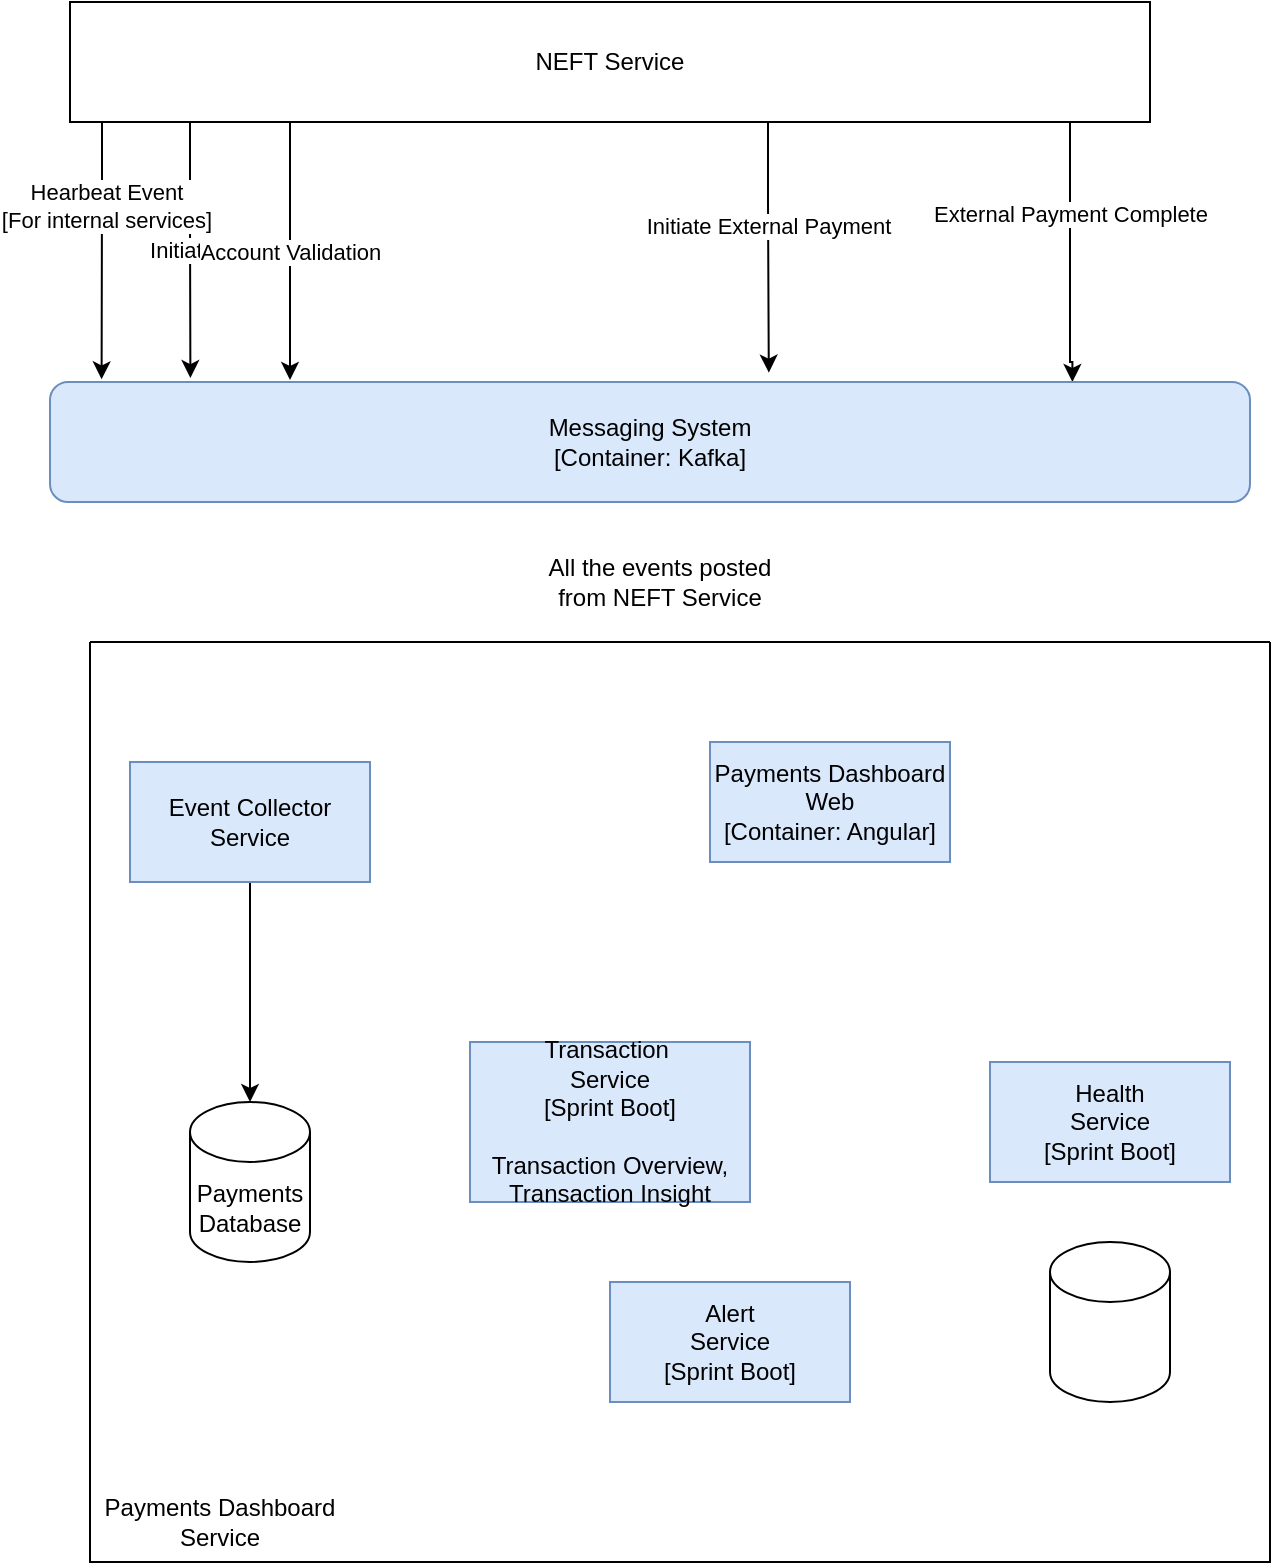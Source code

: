 <mxfile version="14.8.2" type="github">
  <diagram id="mTtdryZbqsRJS896h40v" name="Page-1">
    <mxGraphModel dx="782" dy="436" grid="1" gridSize="10" guides="1" tooltips="1" connect="1" arrows="1" fold="1" page="1" pageScale="1" pageWidth="850" pageHeight="1100" math="0" shadow="0">
      <root>
        <mxCell id="0" />
        <mxCell id="1" parent="0" />
        <mxCell id="blm5VY7jWJpTRxp0EUJT-4" value="Initiation" style="edgeStyle=orthogonalEdgeStyle;rounded=0;orthogonalLoop=1;jettySize=auto;html=1;entryX=0.117;entryY=-0.033;entryDx=0;entryDy=0;entryPerimeter=0;" edge="1" parent="1" source="blm5VY7jWJpTRxp0EUJT-1" target="blm5VY7jWJpTRxp0EUJT-3">
          <mxGeometry relative="1" as="geometry">
            <Array as="points">
              <mxPoint x="140" y="190" />
              <mxPoint x="140" y="190" />
            </Array>
          </mxGeometry>
        </mxCell>
        <mxCell id="blm5VY7jWJpTRxp0EUJT-5" value="Account Validation" style="edgeStyle=orthogonalEdgeStyle;rounded=0;orthogonalLoop=1;jettySize=auto;html=1;" edge="1" parent="1" source="blm5VY7jWJpTRxp0EUJT-1">
          <mxGeometry relative="1" as="geometry">
            <mxPoint x="190" y="269" as="targetPoint" />
            <Array as="points">
              <mxPoint x="190" y="269" />
            </Array>
          </mxGeometry>
        </mxCell>
        <mxCell id="blm5VY7jWJpTRxp0EUJT-7" style="edgeStyle=orthogonalEdgeStyle;rounded=0;orthogonalLoop=1;jettySize=auto;html=1;entryX=0.599;entryY=-0.078;entryDx=0;entryDy=0;entryPerimeter=0;" edge="1" parent="1" source="blm5VY7jWJpTRxp0EUJT-1" target="blm5VY7jWJpTRxp0EUJT-3">
          <mxGeometry relative="1" as="geometry">
            <Array as="points">
              <mxPoint x="429" y="180" />
              <mxPoint x="429" y="180" />
            </Array>
          </mxGeometry>
        </mxCell>
        <mxCell id="blm5VY7jWJpTRxp0EUJT-8" value="Initiate External Payment" style="edgeLabel;html=1;align=center;verticalAlign=middle;resizable=0;points=[];" vertex="1" connectable="0" parent="blm5VY7jWJpTRxp0EUJT-7">
          <mxGeometry x="-0.165" relative="1" as="geometry">
            <mxPoint y="-1" as="offset" />
          </mxGeometry>
        </mxCell>
        <mxCell id="blm5VY7jWJpTRxp0EUJT-9" style="edgeStyle=orthogonalEdgeStyle;rounded=0;orthogonalLoop=1;jettySize=auto;html=1;entryX=0.852;entryY=0;entryDx=0;entryDy=0;entryPerimeter=0;" edge="1" parent="1" source="blm5VY7jWJpTRxp0EUJT-1" target="blm5VY7jWJpTRxp0EUJT-3">
          <mxGeometry relative="1" as="geometry">
            <mxPoint x="560" y="260" as="targetPoint" />
            <Array as="points">
              <mxPoint x="580" y="260" />
              <mxPoint x="581" y="260" />
            </Array>
          </mxGeometry>
        </mxCell>
        <mxCell id="blm5VY7jWJpTRxp0EUJT-10" value="External Payment Complete" style="edgeLabel;html=1;align=center;verticalAlign=middle;resizable=0;points=[];" vertex="1" connectable="0" parent="blm5VY7jWJpTRxp0EUJT-9">
          <mxGeometry x="-0.303" relative="1" as="geometry">
            <mxPoint as="offset" />
          </mxGeometry>
        </mxCell>
        <mxCell id="blm5VY7jWJpTRxp0EUJT-14" style="edgeStyle=orthogonalEdgeStyle;rounded=0;orthogonalLoop=1;jettySize=auto;html=1;entryX=0.043;entryY=-0.022;entryDx=0;entryDy=0;entryPerimeter=0;" edge="1" parent="1" source="blm5VY7jWJpTRxp0EUJT-1" target="blm5VY7jWJpTRxp0EUJT-3">
          <mxGeometry relative="1" as="geometry">
            <Array as="points">
              <mxPoint x="96" y="170" />
              <mxPoint x="96" y="170" />
            </Array>
          </mxGeometry>
        </mxCell>
        <mxCell id="blm5VY7jWJpTRxp0EUJT-15" value="Hearbeat Event&lt;br&gt;[For internal services]" style="edgeLabel;html=1;align=center;verticalAlign=middle;resizable=0;points=[];" vertex="1" connectable="0" parent="blm5VY7jWJpTRxp0EUJT-14">
          <mxGeometry x="-0.352" y="2" relative="1" as="geometry">
            <mxPoint as="offset" />
          </mxGeometry>
        </mxCell>
        <mxCell id="blm5VY7jWJpTRxp0EUJT-1" value="NEFT Service" style="rounded=0;whiteSpace=wrap;html=1;" vertex="1" parent="1">
          <mxGeometry x="80" y="80" width="540" height="60" as="geometry" />
        </mxCell>
        <mxCell id="blm5VY7jWJpTRxp0EUJT-3" value="Messaging System&lt;br&gt;[Container: Kafka]" style="rounded=1;whiteSpace=wrap;html=1;fillColor=#dae8fc;strokeColor=#6c8ebf;" vertex="1" parent="1">
          <mxGeometry x="70" y="270" width="600" height="60" as="geometry" />
        </mxCell>
        <mxCell id="blm5VY7jWJpTRxp0EUJT-11" value="" style="swimlane;startSize=0;" vertex="1" parent="1">
          <mxGeometry x="90" y="400" width="590" height="460" as="geometry" />
        </mxCell>
        <mxCell id="blm5VY7jWJpTRxp0EUJT-19" style="edgeStyle=orthogonalEdgeStyle;rounded=0;orthogonalLoop=1;jettySize=auto;html=1;entryX=0.5;entryY=0;entryDx=0;entryDy=0;entryPerimeter=0;" edge="1" parent="blm5VY7jWJpTRxp0EUJT-11" source="blm5VY7jWJpTRxp0EUJT-12" target="blm5VY7jWJpTRxp0EUJT-17">
          <mxGeometry relative="1" as="geometry" />
        </mxCell>
        <mxCell id="blm5VY7jWJpTRxp0EUJT-12" value="Event Collector Service" style="rounded=0;whiteSpace=wrap;html=1;fillColor=#dae8fc;strokeColor=#6c8ebf;" vertex="1" parent="blm5VY7jWJpTRxp0EUJT-11">
          <mxGeometry x="20" y="60" width="120" height="60" as="geometry" />
        </mxCell>
        <mxCell id="blm5VY7jWJpTRxp0EUJT-17" value="Payments Database" style="shape=cylinder3;whiteSpace=wrap;html=1;boundedLbl=1;backgroundOutline=1;size=15;" vertex="1" parent="blm5VY7jWJpTRxp0EUJT-11">
          <mxGeometry x="50" y="230" width="60" height="80" as="geometry" />
        </mxCell>
        <mxCell id="blm5VY7jWJpTRxp0EUJT-18" value="Payments Dashboard Service" style="text;html=1;strokeColor=none;fillColor=none;align=center;verticalAlign=middle;whiteSpace=wrap;rounded=0;" vertex="1" parent="blm5VY7jWJpTRxp0EUJT-11">
          <mxGeometry y="430" width="130" height="20" as="geometry" />
        </mxCell>
        <mxCell id="blm5VY7jWJpTRxp0EUJT-20" value="Transaction&amp;nbsp;&lt;br&gt;Service&lt;br&gt;[Sprint Boot]&lt;br&gt;&lt;br&gt;Transaction Overview, Transaction Insight" style="rounded=0;whiteSpace=wrap;html=1;fillColor=#dae8fc;strokeColor=#6c8ebf;" vertex="1" parent="blm5VY7jWJpTRxp0EUJT-11">
          <mxGeometry x="190" y="200" width="140" height="80" as="geometry" />
        </mxCell>
        <mxCell id="blm5VY7jWJpTRxp0EUJT-21" value="Payments Dashboard Web&lt;br&gt;[Container: Angular]" style="rounded=0;whiteSpace=wrap;html=1;fillColor=#dae8fc;strokeColor=#6c8ebf;" vertex="1" parent="blm5VY7jWJpTRxp0EUJT-11">
          <mxGeometry x="310" y="50" width="120" height="60" as="geometry" />
        </mxCell>
        <mxCell id="blm5VY7jWJpTRxp0EUJT-22" value="Health&lt;br&gt;Service&lt;br&gt;[Sprint Boot]" style="rounded=0;whiteSpace=wrap;html=1;fillColor=#dae8fc;strokeColor=#6c8ebf;" vertex="1" parent="blm5VY7jWJpTRxp0EUJT-11">
          <mxGeometry x="450" y="210" width="120" height="60" as="geometry" />
        </mxCell>
        <mxCell id="blm5VY7jWJpTRxp0EUJT-23" value="Alert&lt;br&gt;Service&lt;br&gt;[Sprint Boot]" style="rounded=0;whiteSpace=wrap;html=1;fillColor=#dae8fc;strokeColor=#6c8ebf;" vertex="1" parent="blm5VY7jWJpTRxp0EUJT-11">
          <mxGeometry x="260" y="320" width="120" height="60" as="geometry" />
        </mxCell>
        <mxCell id="blm5VY7jWJpTRxp0EUJT-25" value="" style="shape=cylinder3;whiteSpace=wrap;html=1;boundedLbl=1;backgroundOutline=1;size=15;" vertex="1" parent="blm5VY7jWJpTRxp0EUJT-11">
          <mxGeometry x="480" y="300" width="60" height="80" as="geometry" />
        </mxCell>
        <mxCell id="blm5VY7jWJpTRxp0EUJT-16" value="All the events posted from NEFT Service" style="text;html=1;strokeColor=none;fillColor=none;align=center;verticalAlign=middle;whiteSpace=wrap;rounded=0;" vertex="1" parent="1">
          <mxGeometry x="310" y="360" width="130" height="20" as="geometry" />
        </mxCell>
      </root>
    </mxGraphModel>
  </diagram>
</mxfile>
